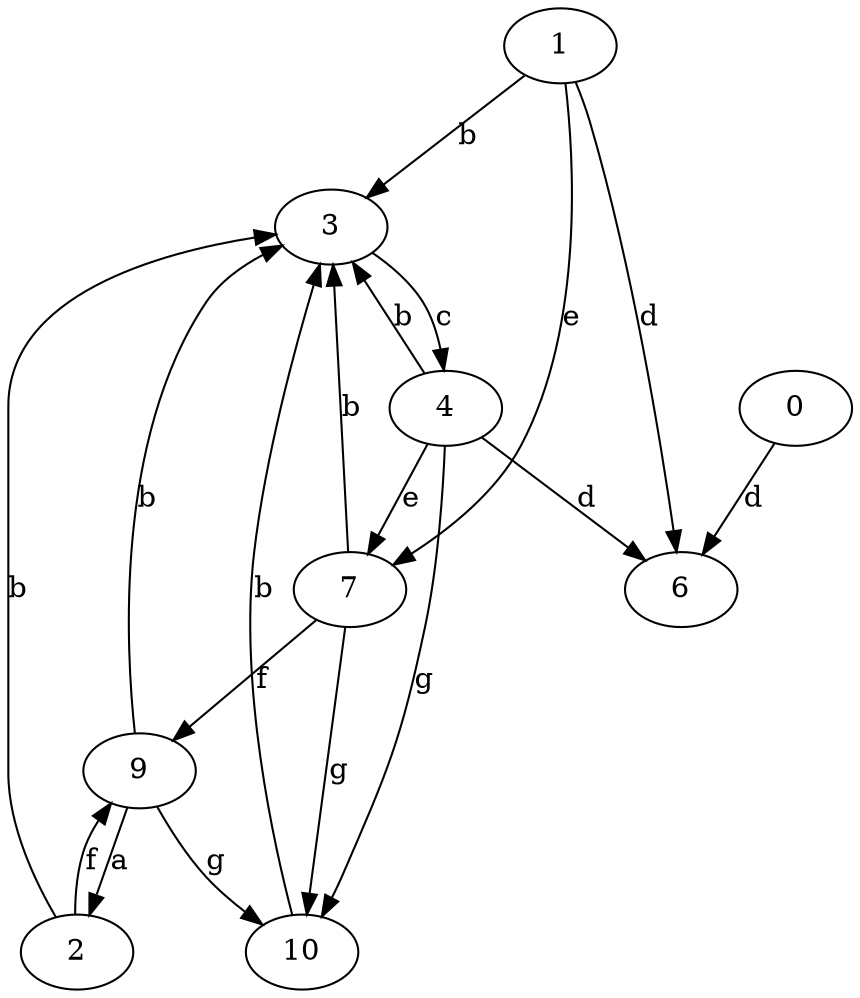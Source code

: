 strict digraph  {
1;
2;
3;
4;
6;
7;
0;
9;
10;
1 -> 3  [label=b];
1 -> 6  [label=d];
1 -> 7  [label=e];
2 -> 3  [label=b];
2 -> 9  [label=f];
3 -> 4  [label=c];
4 -> 3  [label=b];
4 -> 6  [label=d];
4 -> 7  [label=e];
4 -> 10  [label=g];
7 -> 3  [label=b];
7 -> 9  [label=f];
7 -> 10  [label=g];
0 -> 6  [label=d];
9 -> 2  [label=a];
9 -> 3  [label=b];
9 -> 10  [label=g];
10 -> 3  [label=b];
}
